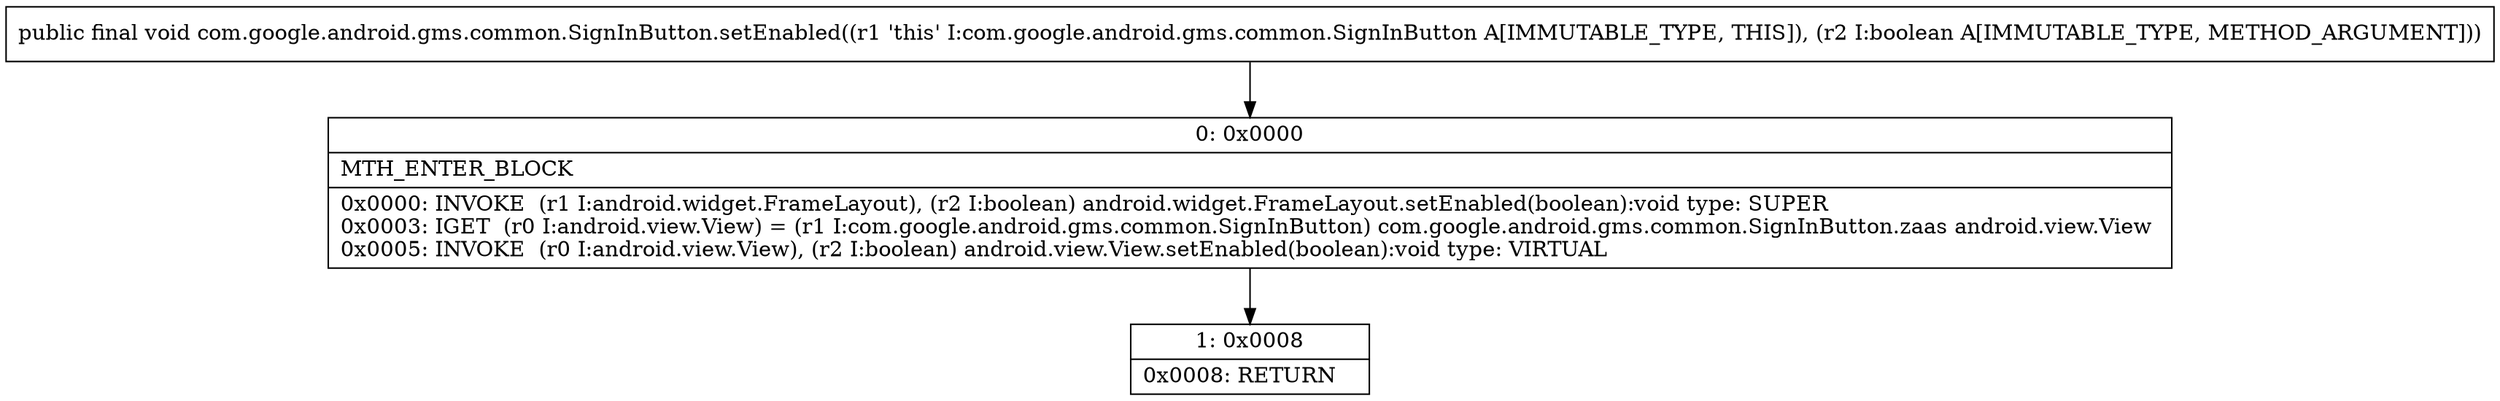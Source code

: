 digraph "CFG forcom.google.android.gms.common.SignInButton.setEnabled(Z)V" {
Node_0 [shape=record,label="{0\:\ 0x0000|MTH_ENTER_BLOCK\l|0x0000: INVOKE  (r1 I:android.widget.FrameLayout), (r2 I:boolean) android.widget.FrameLayout.setEnabled(boolean):void type: SUPER \l0x0003: IGET  (r0 I:android.view.View) = (r1 I:com.google.android.gms.common.SignInButton) com.google.android.gms.common.SignInButton.zaas android.view.View \l0x0005: INVOKE  (r0 I:android.view.View), (r2 I:boolean) android.view.View.setEnabled(boolean):void type: VIRTUAL \l}"];
Node_1 [shape=record,label="{1\:\ 0x0008|0x0008: RETURN   \l}"];
MethodNode[shape=record,label="{public final void com.google.android.gms.common.SignInButton.setEnabled((r1 'this' I:com.google.android.gms.common.SignInButton A[IMMUTABLE_TYPE, THIS]), (r2 I:boolean A[IMMUTABLE_TYPE, METHOD_ARGUMENT])) }"];
MethodNode -> Node_0;
Node_0 -> Node_1;
}

